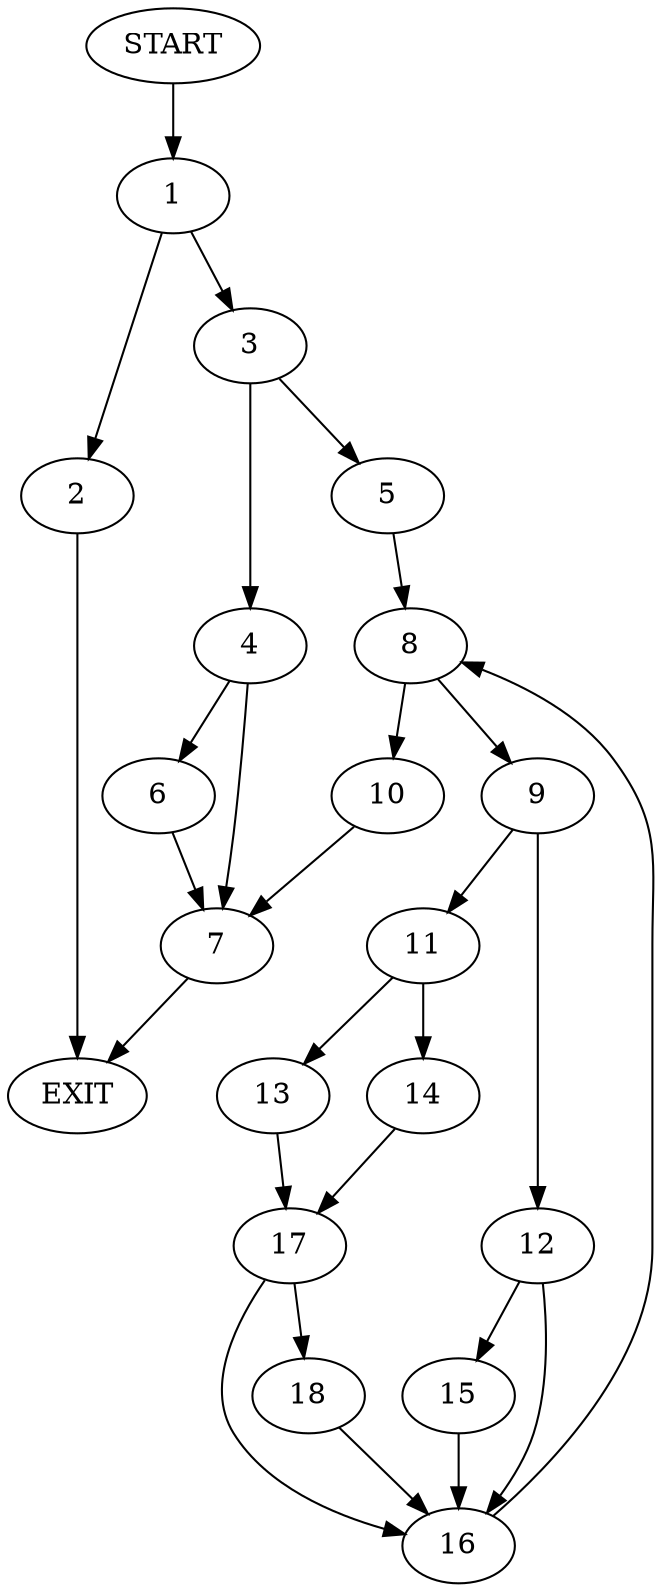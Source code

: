 digraph {
0 [label="START"]
19 [label="EXIT"]
0 -> 1
1 -> 2
1 -> 3
3 -> 4
3 -> 5
2 -> 19
4 -> 6
4 -> 7
5 -> 8
8 -> 9
8 -> 10
9 -> 11
9 -> 12
10 -> 7
11 -> 13
11 -> 14
12 -> 15
12 -> 16
13 -> 17
14 -> 17
17 -> 18
17 -> 16
16 -> 8
18 -> 16
15 -> 16
7 -> 19
6 -> 7
}
